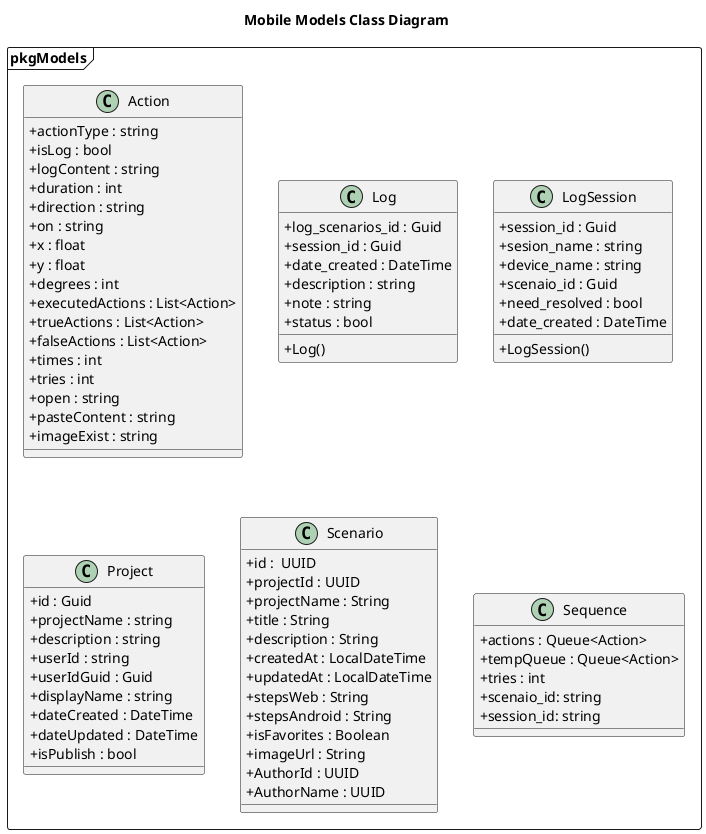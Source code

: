 @startuml Models
skinparam classAttributeIconSize 0
skinparam linetype ortho
Title Mobile Models Class Diagram
'Character	Visibility
'-			private
'#			protected
'~			package private
'+			public

'Extension	<|--	Quan hệ mở rộng từ (là extends hoặc implements nhưng ko có annotations trong code)
'Composition	*--	 Quan hệ gắn kết chặt chẽ : part - of
'Aggregation	o--	Quan hệ liên kết giữa hai thực thể : use, has

package pkgModels <<Frame>> {

    !startsub Action
    class Action    {
        + actionType : string
        + isLog : bool
        + logContent : string
        + duration : int
        + direction : string
        + on : string
        + x : float
        + y : float
        + degrees : int
        + executedActions : List<Action>
        + trueActions : List<Action>
        + falseActions : List<Action>
        + times : int
        + tries : int
        + open : string
        + pasteContent : string
        + imageExist : string
    }
    !endsub

    !startsub Log 
    class Log    {
        + log_scenarios_id : Guid
        + session_id : Guid
        + date_created : DateTime
        + description : string
        + note : string
        + status : bool
        + Log()
    }
    !endsub

    !startsub LogSession
    class LogSession    {
        + session_id : Guid
        + sesion_name : string
        + device_name : string
        + scenaio_id : Guid
        + need_resolved : bool
        + date_created : DateTime

        + LogSession()
    }
    !endsub

    !startsub Project
    class Project{
        + id : Guid
        + projectName : string
        + description : string
        + userId : string
        + userIdGuid : Guid
        + displayName : string
        + dateCreated : DateTime
        + dateUpdated : DateTime
        + isPublish : bool 
    }
    !endsub

    !startsub Scenario
    class Scenario    {
        + id :  UUID
        + projectId : UUID
        + projectName : String
        + title : String
        + description : String
        + createdAt : LocalDateTime
        + updatedAt : LocalDateTime
        + stepsWeb : String
        + stepsAndroid : String
        + isFavorites : Boolean
        + imageUrl : String
        + AuthorId : UUID
        + AuthorName : UUID
    }
    !endsub
    
    !startsub Sequence
    class Sequence    {
        + actions : Queue<Action>
        + tempQueue : Queue<Action>
        + tries : int
        + scenaio_id: string
        + session_id: string
    }
    !endsub


}